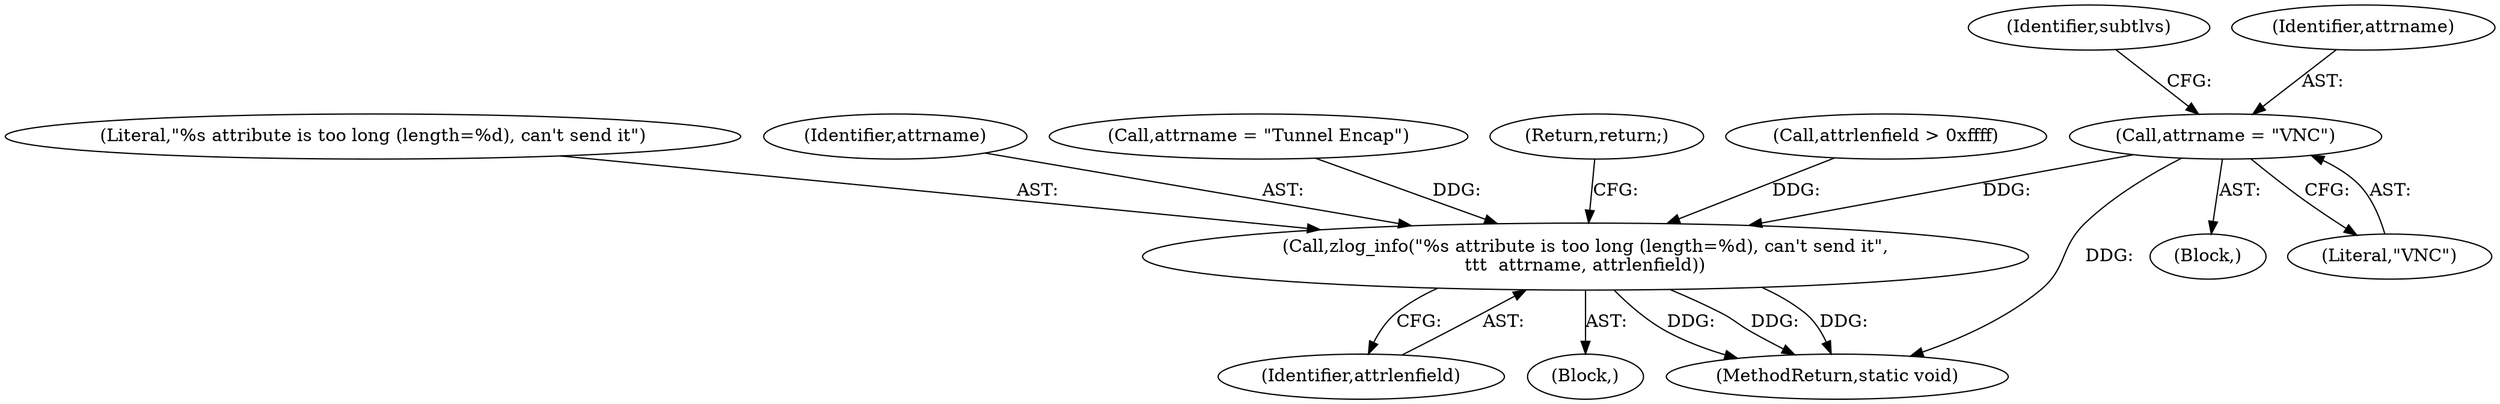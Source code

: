 digraph "0_frr_943d595a018e69b550db08cccba1d0778a86705a_1@pointer" {
"1000178" [label="(Call,attrname = \"VNC\")"];
"1000226" [label="(Call,zlog_info(\"%s attribute is too long (length=%d), can't send it\",\n\t\t\t  attrname, attrlenfield))"];
"1000229" [label="(Identifier,attrlenfield)"];
"1000227" [label="(Literal,\"%s attribute is too long (length=%d), can't send it\")"];
"1000228" [label="(Identifier,attrname)"];
"1000153" [label="(Call,attrname = \"Tunnel Encap\")"];
"1000226" [label="(Call,zlog_info(\"%s attribute is too long (length=%d), can't send it\",\n\t\t\t  attrname, attrlenfield))"];
"1000182" [label="(Identifier,subtlvs)"];
"1000225" [label="(Block,)"];
"1000230" [label="(Return,return;)"];
"1000179" [label="(Identifier,attrname)"];
"1000327" [label="(MethodReturn,static void)"];
"1000222" [label="(Call,attrlenfield > 0xffff)"];
"1000178" [label="(Call,attrname = \"VNC\")"];
"1000151" [label="(Block,)"];
"1000180" [label="(Literal,\"VNC\")"];
"1000178" -> "1000151"  [label="AST: "];
"1000178" -> "1000180"  [label="CFG: "];
"1000179" -> "1000178"  [label="AST: "];
"1000180" -> "1000178"  [label="AST: "];
"1000182" -> "1000178"  [label="CFG: "];
"1000178" -> "1000327"  [label="DDG: "];
"1000178" -> "1000226"  [label="DDG: "];
"1000226" -> "1000225"  [label="AST: "];
"1000226" -> "1000229"  [label="CFG: "];
"1000227" -> "1000226"  [label="AST: "];
"1000228" -> "1000226"  [label="AST: "];
"1000229" -> "1000226"  [label="AST: "];
"1000230" -> "1000226"  [label="CFG: "];
"1000226" -> "1000327"  [label="DDG: "];
"1000226" -> "1000327"  [label="DDG: "];
"1000226" -> "1000327"  [label="DDG: "];
"1000153" -> "1000226"  [label="DDG: "];
"1000222" -> "1000226"  [label="DDG: "];
}
